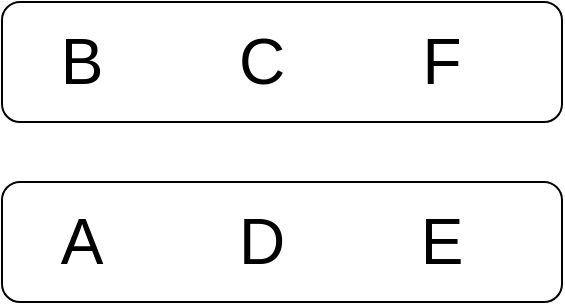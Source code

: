 <mxfile>
    <diagram id="R-G5Vhmms65ZrT6_pfcn" name="Page-1">
        <mxGraphModel dx="1173" dy="766" grid="1" gridSize="10" guides="1" tooltips="1" connect="1" arrows="1" fold="1" page="1" pageScale="1" pageWidth="850" pageHeight="1100" math="0" shadow="0">
            <root>
                <mxCell id="0"/>
                <mxCell id="1" parent="0"/>
                <mxCell id="2" value="" style="rounded=1;whiteSpace=wrap;html=1;" vertex="1" parent="1">
                    <mxGeometry x="50" y="30" width="280" height="60" as="geometry"/>
                </mxCell>
                <mxCell id="3" value="" style="rounded=1;whiteSpace=wrap;html=1;" vertex="1" parent="1">
                    <mxGeometry x="50" y="120" width="280" height="60" as="geometry"/>
                </mxCell>
                <mxCell id="5" value="A" style="text;strokeColor=none;align=center;fillColor=none;html=1;verticalAlign=middle;whiteSpace=wrap;rounded=0;fontSize=32;" vertex="1" parent="1">
                    <mxGeometry x="60" y="135" width="60" height="30" as="geometry"/>
                </mxCell>
                <mxCell id="6" value="D" style="text;strokeColor=none;align=center;fillColor=none;html=1;verticalAlign=middle;whiteSpace=wrap;rounded=0;fontSize=32;" vertex="1" parent="1">
                    <mxGeometry x="150" y="135" width="60" height="30" as="geometry"/>
                </mxCell>
                <mxCell id="7" value="E" style="text;strokeColor=none;align=center;fillColor=none;html=1;verticalAlign=middle;whiteSpace=wrap;rounded=0;fontSize=32;" vertex="1" parent="1">
                    <mxGeometry x="240" y="135" width="60" height="30" as="geometry"/>
                </mxCell>
                <mxCell id="8" value="B" style="text;strokeColor=none;align=center;fillColor=none;html=1;verticalAlign=middle;whiteSpace=wrap;rounded=0;fontSize=32;" vertex="1" parent="1">
                    <mxGeometry x="60" y="45" width="60" height="30" as="geometry"/>
                </mxCell>
                <mxCell id="9" value="C" style="text;strokeColor=none;align=center;fillColor=none;html=1;verticalAlign=middle;whiteSpace=wrap;rounded=0;fontSize=32;" vertex="1" parent="1">
                    <mxGeometry x="150" y="45" width="60" height="30" as="geometry"/>
                </mxCell>
                <mxCell id="10" value="F" style="text;strokeColor=none;align=center;fillColor=none;html=1;verticalAlign=middle;whiteSpace=wrap;rounded=0;fontSize=32;" vertex="1" parent="1">
                    <mxGeometry x="240" y="45" width="60" height="30" as="geometry"/>
                </mxCell>
            </root>
        </mxGraphModel>
    </diagram>
</mxfile>